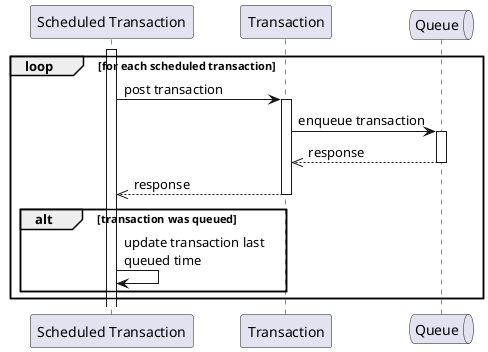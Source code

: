 @startuml

skinparam classAttributeIconSize 0

participant "Scheduled Transaction" as sct1
participant "Transaction" as trn1
queue "Queue" as que1


loop for each scheduled transaction
        ' Client sends a request to the Gateway
        activate sct1
        sct1 -> trn1 : post transaction
        activate trn1
        trn1 -> que1 : enqueue transaction
        activate que1

        ' Client gets response if the transaction was queued
        que1 -->> trn1 : response
        deactivate que1
        trn1 -->> sct1 : response
        deactivate trn1

        ' Client displays the response to the user
        alt transaction was queued
                sct1 -> sct1 : update transaction last\nqueued time
        end
end

@enduml